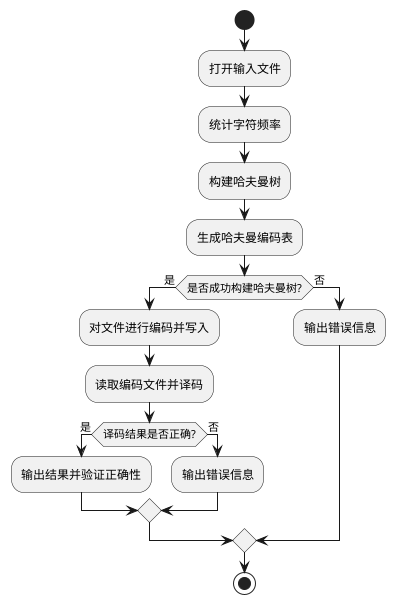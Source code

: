 @startuml EX4
start
:打开输入文件;
:统计字符频率;
:构建哈夫曼树;
:生成哈夫曼编码表;
if (是否成功构建哈夫曼树?) then (是)
    :对文件进行编码并写入;
    :读取编码文件并译码;
    if (译码结果是否正确?) then (是)
        :输出结果并验证正确性;
    else (否)
        :输出错误信息;
    endif
else (否)
    :输出错误信息;
endif
stop
@enduml